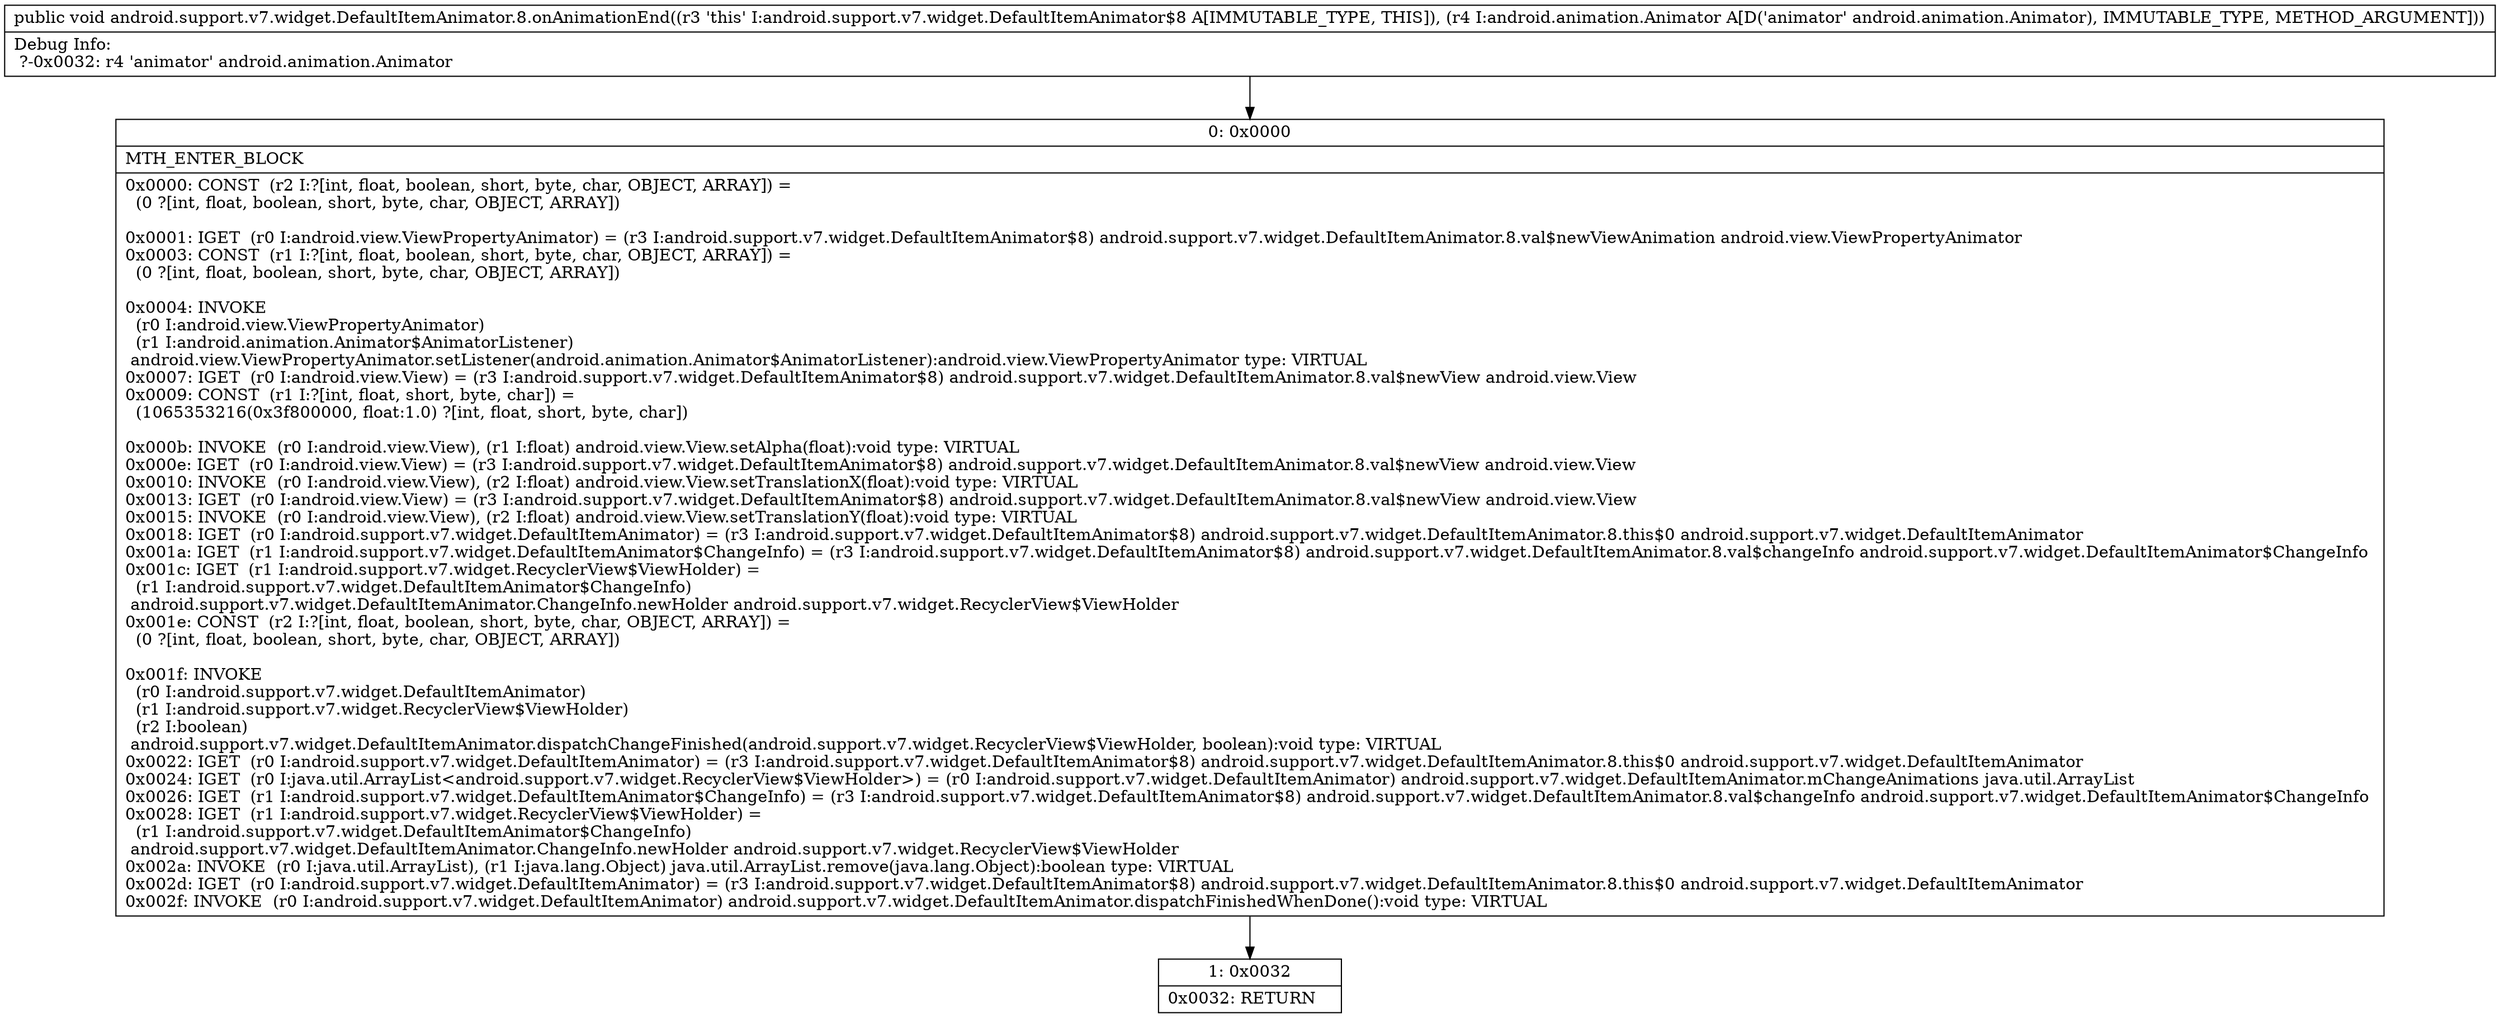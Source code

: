 digraph "CFG forandroid.support.v7.widget.DefaultItemAnimator.8.onAnimationEnd(Landroid\/animation\/Animator;)V" {
Node_0 [shape=record,label="{0\:\ 0x0000|MTH_ENTER_BLOCK\l|0x0000: CONST  (r2 I:?[int, float, boolean, short, byte, char, OBJECT, ARRAY]) = \l  (0 ?[int, float, boolean, short, byte, char, OBJECT, ARRAY])\l \l0x0001: IGET  (r0 I:android.view.ViewPropertyAnimator) = (r3 I:android.support.v7.widget.DefaultItemAnimator$8) android.support.v7.widget.DefaultItemAnimator.8.val$newViewAnimation android.view.ViewPropertyAnimator \l0x0003: CONST  (r1 I:?[int, float, boolean, short, byte, char, OBJECT, ARRAY]) = \l  (0 ?[int, float, boolean, short, byte, char, OBJECT, ARRAY])\l \l0x0004: INVOKE  \l  (r0 I:android.view.ViewPropertyAnimator)\l  (r1 I:android.animation.Animator$AnimatorListener)\l android.view.ViewPropertyAnimator.setListener(android.animation.Animator$AnimatorListener):android.view.ViewPropertyAnimator type: VIRTUAL \l0x0007: IGET  (r0 I:android.view.View) = (r3 I:android.support.v7.widget.DefaultItemAnimator$8) android.support.v7.widget.DefaultItemAnimator.8.val$newView android.view.View \l0x0009: CONST  (r1 I:?[int, float, short, byte, char]) = \l  (1065353216(0x3f800000, float:1.0) ?[int, float, short, byte, char])\l \l0x000b: INVOKE  (r0 I:android.view.View), (r1 I:float) android.view.View.setAlpha(float):void type: VIRTUAL \l0x000e: IGET  (r0 I:android.view.View) = (r3 I:android.support.v7.widget.DefaultItemAnimator$8) android.support.v7.widget.DefaultItemAnimator.8.val$newView android.view.View \l0x0010: INVOKE  (r0 I:android.view.View), (r2 I:float) android.view.View.setTranslationX(float):void type: VIRTUAL \l0x0013: IGET  (r0 I:android.view.View) = (r3 I:android.support.v7.widget.DefaultItemAnimator$8) android.support.v7.widget.DefaultItemAnimator.8.val$newView android.view.View \l0x0015: INVOKE  (r0 I:android.view.View), (r2 I:float) android.view.View.setTranslationY(float):void type: VIRTUAL \l0x0018: IGET  (r0 I:android.support.v7.widget.DefaultItemAnimator) = (r3 I:android.support.v7.widget.DefaultItemAnimator$8) android.support.v7.widget.DefaultItemAnimator.8.this$0 android.support.v7.widget.DefaultItemAnimator \l0x001a: IGET  (r1 I:android.support.v7.widget.DefaultItemAnimator$ChangeInfo) = (r3 I:android.support.v7.widget.DefaultItemAnimator$8) android.support.v7.widget.DefaultItemAnimator.8.val$changeInfo android.support.v7.widget.DefaultItemAnimator$ChangeInfo \l0x001c: IGET  (r1 I:android.support.v7.widget.RecyclerView$ViewHolder) = \l  (r1 I:android.support.v7.widget.DefaultItemAnimator$ChangeInfo)\l android.support.v7.widget.DefaultItemAnimator.ChangeInfo.newHolder android.support.v7.widget.RecyclerView$ViewHolder \l0x001e: CONST  (r2 I:?[int, float, boolean, short, byte, char, OBJECT, ARRAY]) = \l  (0 ?[int, float, boolean, short, byte, char, OBJECT, ARRAY])\l \l0x001f: INVOKE  \l  (r0 I:android.support.v7.widget.DefaultItemAnimator)\l  (r1 I:android.support.v7.widget.RecyclerView$ViewHolder)\l  (r2 I:boolean)\l android.support.v7.widget.DefaultItemAnimator.dispatchChangeFinished(android.support.v7.widget.RecyclerView$ViewHolder, boolean):void type: VIRTUAL \l0x0022: IGET  (r0 I:android.support.v7.widget.DefaultItemAnimator) = (r3 I:android.support.v7.widget.DefaultItemAnimator$8) android.support.v7.widget.DefaultItemAnimator.8.this$0 android.support.v7.widget.DefaultItemAnimator \l0x0024: IGET  (r0 I:java.util.ArrayList\<android.support.v7.widget.RecyclerView$ViewHolder\>) = (r0 I:android.support.v7.widget.DefaultItemAnimator) android.support.v7.widget.DefaultItemAnimator.mChangeAnimations java.util.ArrayList \l0x0026: IGET  (r1 I:android.support.v7.widget.DefaultItemAnimator$ChangeInfo) = (r3 I:android.support.v7.widget.DefaultItemAnimator$8) android.support.v7.widget.DefaultItemAnimator.8.val$changeInfo android.support.v7.widget.DefaultItemAnimator$ChangeInfo \l0x0028: IGET  (r1 I:android.support.v7.widget.RecyclerView$ViewHolder) = \l  (r1 I:android.support.v7.widget.DefaultItemAnimator$ChangeInfo)\l android.support.v7.widget.DefaultItemAnimator.ChangeInfo.newHolder android.support.v7.widget.RecyclerView$ViewHolder \l0x002a: INVOKE  (r0 I:java.util.ArrayList), (r1 I:java.lang.Object) java.util.ArrayList.remove(java.lang.Object):boolean type: VIRTUAL \l0x002d: IGET  (r0 I:android.support.v7.widget.DefaultItemAnimator) = (r3 I:android.support.v7.widget.DefaultItemAnimator$8) android.support.v7.widget.DefaultItemAnimator.8.this$0 android.support.v7.widget.DefaultItemAnimator \l0x002f: INVOKE  (r0 I:android.support.v7.widget.DefaultItemAnimator) android.support.v7.widget.DefaultItemAnimator.dispatchFinishedWhenDone():void type: VIRTUAL \l}"];
Node_1 [shape=record,label="{1\:\ 0x0032|0x0032: RETURN   \l}"];
MethodNode[shape=record,label="{public void android.support.v7.widget.DefaultItemAnimator.8.onAnimationEnd((r3 'this' I:android.support.v7.widget.DefaultItemAnimator$8 A[IMMUTABLE_TYPE, THIS]), (r4 I:android.animation.Animator A[D('animator' android.animation.Animator), IMMUTABLE_TYPE, METHOD_ARGUMENT]))  | Debug Info:\l  ?\-0x0032: r4 'animator' android.animation.Animator\l}"];
MethodNode -> Node_0;
Node_0 -> Node_1;
}

